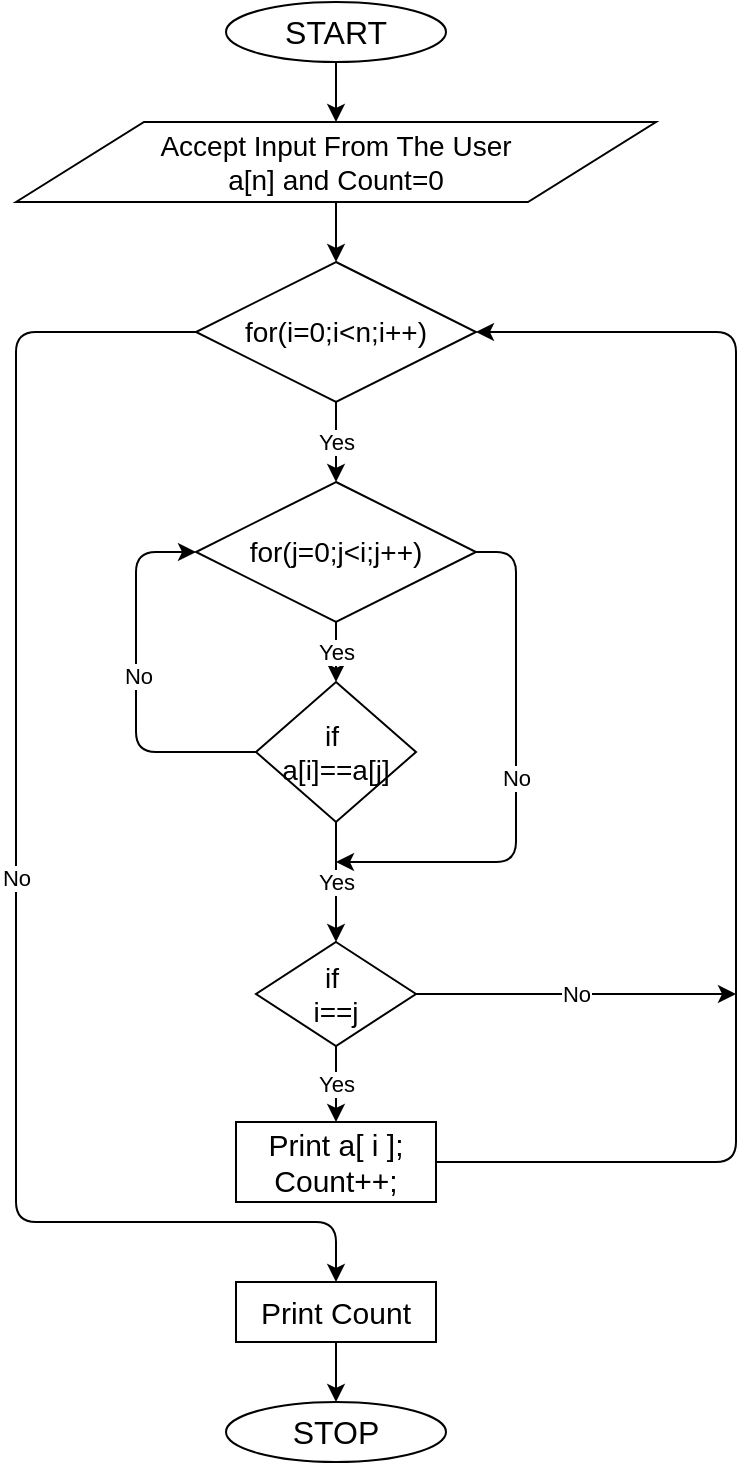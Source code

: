 <mxfile version="13.2.4" type="device"><diagram id="C5RBs43oDa-KdzZeNtuy" name="Page-1"><mxGraphModel dx="1038" dy="531" grid="1" gridSize="10" guides="1" tooltips="1" connect="1" arrows="1" fold="1" page="1" pageScale="1" pageWidth="827" pageHeight="1169" math="0" shadow="0"><root><mxCell id="WIyWlLk6GJQsqaUBKTNV-0"/><mxCell id="WIyWlLk6GJQsqaUBKTNV-1" parent="WIyWlLk6GJQsqaUBKTNV-0"/><mxCell id="gxO_Ld4HKZds3fJvogMq-0" value="&lt;span style=&quot;font-size: 16px&quot;&gt;START&lt;/span&gt;" style="ellipse;whiteSpace=wrap;html=1;" vertex="1" parent="WIyWlLk6GJQsqaUBKTNV-1"><mxGeometry x="345" y="120" width="110" height="30" as="geometry"/></mxCell><mxCell id="gxO_Ld4HKZds3fJvogMq-1" value="&lt;font style=&quot;font-size: 14px&quot;&gt;Accept Input From The User&lt;br&gt;a[n] and Count=0&lt;br&gt;&lt;/font&gt;" style="shape=parallelogram;perimeter=parallelogramPerimeter;whiteSpace=wrap;html=1;" vertex="1" parent="WIyWlLk6GJQsqaUBKTNV-1"><mxGeometry x="240" y="180" width="320" height="40" as="geometry"/></mxCell><mxCell id="gxO_Ld4HKZds3fJvogMq-2" value="" style="endArrow=classic;html=1;exitX=0.5;exitY=1;exitDx=0;exitDy=0;entryX=0.5;entryY=0;entryDx=0;entryDy=0;" edge="1" parent="WIyWlLk6GJQsqaUBKTNV-1" source="gxO_Ld4HKZds3fJvogMq-0" target="gxO_Ld4HKZds3fJvogMq-1"><mxGeometry width="50" height="50" relative="1" as="geometry"><mxPoint x="390" y="430" as="sourcePoint"/><mxPoint x="440" y="380" as="targetPoint"/></mxGeometry></mxCell><mxCell id="gxO_Ld4HKZds3fJvogMq-3" value="&lt;font style=&quot;font-size: 14px&quot;&gt;for(i=0;i&amp;lt;n;i++)&lt;/font&gt;" style="rhombus;whiteSpace=wrap;html=1;" vertex="1" parent="WIyWlLk6GJQsqaUBKTNV-1"><mxGeometry x="330" y="250" width="140" height="70" as="geometry"/></mxCell><mxCell id="gxO_Ld4HKZds3fJvogMq-5" value="&lt;font style=&quot;font-size: 14px&quot;&gt;for(j=0;j&amp;lt;i;j++)&lt;/font&gt;" style="rhombus;whiteSpace=wrap;html=1;" vertex="1" parent="WIyWlLk6GJQsqaUBKTNV-1"><mxGeometry x="330" y="360" width="140" height="70" as="geometry"/></mxCell><mxCell id="gxO_Ld4HKZds3fJvogMq-6" value="&lt;font style=&quot;font-size: 14px&quot;&gt;if&amp;nbsp;&lt;br&gt;a[i]==a[j]&lt;br&gt;&lt;/font&gt;" style="rhombus;whiteSpace=wrap;html=1;" vertex="1" parent="WIyWlLk6GJQsqaUBKTNV-1"><mxGeometry x="360" y="460" width="80" height="70" as="geometry"/></mxCell><mxCell id="gxO_Ld4HKZds3fJvogMq-7" value="" style="endArrow=classic;html=1;exitX=0.5;exitY=1;exitDx=0;exitDy=0;entryX=0.5;entryY=0;entryDx=0;entryDy=0;" edge="1" parent="WIyWlLk6GJQsqaUBKTNV-1" source="gxO_Ld4HKZds3fJvogMq-1" target="gxO_Ld4HKZds3fJvogMq-3"><mxGeometry width="50" height="50" relative="1" as="geometry"><mxPoint x="390" y="430" as="sourcePoint"/><mxPoint x="440" y="380" as="targetPoint"/></mxGeometry></mxCell><mxCell id="gxO_Ld4HKZds3fJvogMq-8" value="Yes" style="endArrow=classic;html=1;exitX=0.5;exitY=1;exitDx=0;exitDy=0;entryX=0.5;entryY=0;entryDx=0;entryDy=0;" edge="1" parent="WIyWlLk6GJQsqaUBKTNV-1" source="gxO_Ld4HKZds3fJvogMq-3" target="gxO_Ld4HKZds3fJvogMq-5"><mxGeometry width="50" height="50" relative="1" as="geometry"><mxPoint x="390" y="430" as="sourcePoint"/><mxPoint x="440" y="380" as="targetPoint"/></mxGeometry></mxCell><mxCell id="gxO_Ld4HKZds3fJvogMq-14" value="" style="endArrow=classic;html=1;exitX=0;exitY=0.5;exitDx=0;exitDy=0;entryX=0;entryY=0.5;entryDx=0;entryDy=0;" edge="1" parent="WIyWlLk6GJQsqaUBKTNV-1" source="gxO_Ld4HKZds3fJvogMq-6" target="gxO_Ld4HKZds3fJvogMq-5"><mxGeometry width="50" height="50" relative="1" as="geometry"><mxPoint x="390" y="520" as="sourcePoint"/><mxPoint x="440" y="470" as="targetPoint"/><Array as="points"><mxPoint x="300" y="495"/><mxPoint x="300" y="395"/></Array></mxGeometry></mxCell><mxCell id="gxO_Ld4HKZds3fJvogMq-15" value="No" style="edgeLabel;html=1;align=center;verticalAlign=middle;resizable=0;points=[];" vertex="1" connectable="0" parent="gxO_Ld4HKZds3fJvogMq-14"><mxGeometry x="0.032" y="-1" relative="1" as="geometry"><mxPoint as="offset"/></mxGeometry></mxCell><mxCell id="gxO_Ld4HKZds3fJvogMq-19" value="&lt;font style=&quot;font-size: 14px&quot;&gt;if&amp;nbsp;&lt;br&gt;i==j&lt;br&gt;&lt;/font&gt;" style="rhombus;whiteSpace=wrap;html=1;" vertex="1" parent="WIyWlLk6GJQsqaUBKTNV-1"><mxGeometry x="360" y="590" width="80" height="52" as="geometry"/></mxCell><mxCell id="gxO_Ld4HKZds3fJvogMq-21" style="edgeStyle=orthogonalEdgeStyle;rounded=0;orthogonalLoop=1;jettySize=auto;html=1;exitX=0.5;exitY=1;exitDx=0;exitDy=0;endArrow=diamond;endFill=1;" edge="1" parent="WIyWlLk6GJQsqaUBKTNV-1" source="gxO_Ld4HKZds3fJvogMq-19" target="gxO_Ld4HKZds3fJvogMq-19"><mxGeometry relative="1" as="geometry"/></mxCell><mxCell id="gxO_Ld4HKZds3fJvogMq-22" value="&lt;font style=&quot;font-size: 15px&quot;&gt;Print a[ i ];&lt;br&gt;Count++;&lt;br&gt;&lt;/font&gt;" style="rounded=0;whiteSpace=wrap;html=1;" vertex="1" parent="WIyWlLk6GJQsqaUBKTNV-1"><mxGeometry x="350" y="680" width="100" height="40" as="geometry"/></mxCell><mxCell id="gxO_Ld4HKZds3fJvogMq-25" value="Yes" style="endArrow=classic;html=1;entryX=0.5;entryY=0;entryDx=0;entryDy=0;exitX=0.5;exitY=1;exitDx=0;exitDy=0;" edge="1" parent="WIyWlLk6GJQsqaUBKTNV-1" source="gxO_Ld4HKZds3fJvogMq-19" target="gxO_Ld4HKZds3fJvogMq-22"><mxGeometry width="50" height="50" relative="1" as="geometry"><mxPoint x="400" y="670" as="sourcePoint"/><mxPoint x="440" y="500" as="targetPoint"/></mxGeometry></mxCell><mxCell id="gxO_Ld4HKZds3fJvogMq-27" value="Yes" style="endArrow=classic;html=1;entryX=0.5;entryY=0;entryDx=0;entryDy=0;" edge="1" parent="WIyWlLk6GJQsqaUBKTNV-1" target="gxO_Ld4HKZds3fJvogMq-6"><mxGeometry width="50" height="50" relative="1" as="geometry"><mxPoint x="400" y="430" as="sourcePoint"/><mxPoint x="410" y="370" as="targetPoint"/></mxGeometry></mxCell><mxCell id="gxO_Ld4HKZds3fJvogMq-30" value="&lt;span style=&quot;font-size: 16px&quot;&gt;STOP&lt;/span&gt;" style="ellipse;whiteSpace=wrap;html=1;" vertex="1" parent="WIyWlLk6GJQsqaUBKTNV-1"><mxGeometry x="345" y="820" width="110" height="30" as="geometry"/></mxCell><mxCell id="gxO_Ld4HKZds3fJvogMq-33" value="" style="endArrow=classic;html=1;exitX=1;exitY=0.5;exitDx=0;exitDy=0;entryX=1;entryY=0.5;entryDx=0;entryDy=0;startArrow=none;startFill=0;endFill=1;" edge="1" parent="WIyWlLk6GJQsqaUBKTNV-1" source="gxO_Ld4HKZds3fJvogMq-22" target="gxO_Ld4HKZds3fJvogMq-3"><mxGeometry width="50" height="50" relative="1" as="geometry"><mxPoint x="390" y="550" as="sourcePoint"/><mxPoint x="530" y="290" as="targetPoint"/><Array as="points"><mxPoint x="600" y="700"/><mxPoint x="600" y="285"/></Array></mxGeometry></mxCell><mxCell id="gxO_Ld4HKZds3fJvogMq-34" value="No" style="endArrow=classic;html=1;exitX=1;exitY=0.5;exitDx=0;exitDy=0;endFill=1;" edge="1" parent="WIyWlLk6GJQsqaUBKTNV-1" source="gxO_Ld4HKZds3fJvogMq-19"><mxGeometry width="50" height="50" relative="1" as="geometry"><mxPoint x="390" y="580" as="sourcePoint"/><mxPoint x="600" y="616" as="targetPoint"/></mxGeometry></mxCell><mxCell id="gxO_Ld4HKZds3fJvogMq-36" value="Yes" style="endArrow=classic;html=1;exitX=0.5;exitY=1;exitDx=0;exitDy=0;entryX=0.5;entryY=0;entryDx=0;entryDy=0;" edge="1" parent="WIyWlLk6GJQsqaUBKTNV-1" source="gxO_Ld4HKZds3fJvogMq-6" target="gxO_Ld4HKZds3fJvogMq-19"><mxGeometry width="50" height="50" relative="1" as="geometry"><mxPoint x="390" y="580" as="sourcePoint"/><mxPoint x="440" y="530" as="targetPoint"/></mxGeometry></mxCell><mxCell id="gxO_Ld4HKZds3fJvogMq-37" value="No" style="endArrow=classic;html=1;exitX=1;exitY=0.5;exitDx=0;exitDy=0;" edge="1" parent="WIyWlLk6GJQsqaUBKTNV-1" source="gxO_Ld4HKZds3fJvogMq-5"><mxGeometry width="50" height="50" relative="1" as="geometry"><mxPoint x="390" y="580" as="sourcePoint"/><mxPoint x="400" y="550" as="targetPoint"/><Array as="points"><mxPoint x="490" y="395"/><mxPoint x="490" y="550"/></Array></mxGeometry></mxCell><mxCell id="gxO_Ld4HKZds3fJvogMq-39" value="&lt;font style=&quot;font-size: 15px&quot;&gt;Print Count&lt;/font&gt;" style="rounded=0;whiteSpace=wrap;html=1;" vertex="1" parent="WIyWlLk6GJQsqaUBKTNV-1"><mxGeometry x="350" y="760" width="100" height="30" as="geometry"/></mxCell><mxCell id="gxO_Ld4HKZds3fJvogMq-45" value="No" style="endArrow=classic;html=1;exitX=0;exitY=0.5;exitDx=0;exitDy=0;entryX=0.5;entryY=0;entryDx=0;entryDy=0;" edge="1" parent="WIyWlLk6GJQsqaUBKTNV-1" source="gxO_Ld4HKZds3fJvogMq-3" target="gxO_Ld4HKZds3fJvogMq-39"><mxGeometry width="50" height="50" relative="1" as="geometry"><mxPoint x="390" y="470" as="sourcePoint"/><mxPoint x="320" y="650" as="targetPoint"/><Array as="points"><mxPoint x="240" y="285"/><mxPoint x="240" y="730"/><mxPoint x="400" y="730"/></Array></mxGeometry></mxCell><mxCell id="gxO_Ld4HKZds3fJvogMq-46" value="" style="endArrow=classic;html=1;entryX=0.5;entryY=0;entryDx=0;entryDy=0;" edge="1" parent="WIyWlLk6GJQsqaUBKTNV-1" target="gxO_Ld4HKZds3fJvogMq-30"><mxGeometry width="50" height="50" relative="1" as="geometry"><mxPoint x="400" y="790" as="sourcePoint"/><mxPoint x="440" y="730" as="targetPoint"/></mxGeometry></mxCell></root></mxGraphModel></diagram></mxfile>